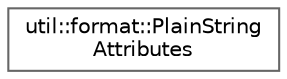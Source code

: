 digraph "Graphical Class Hierarchy"
{
 // LATEX_PDF_SIZE
  bgcolor="transparent";
  edge [fontname=Helvetica,fontsize=10,labelfontname=Helvetica,labelfontsize=10];
  node [fontname=Helvetica,fontsize=10,shape=box,height=0.2,width=0.4];
  rankdir="LR";
  Node0 [id="Node000000",label="util::format::PlainString\lAttributes",height=0.2,width=0.4,color="grey40", fillcolor="white", style="filled",URL="$d5/d91/structutil_1_1format_1_1PlainStringAttributes.html",tooltip=" "];
}
